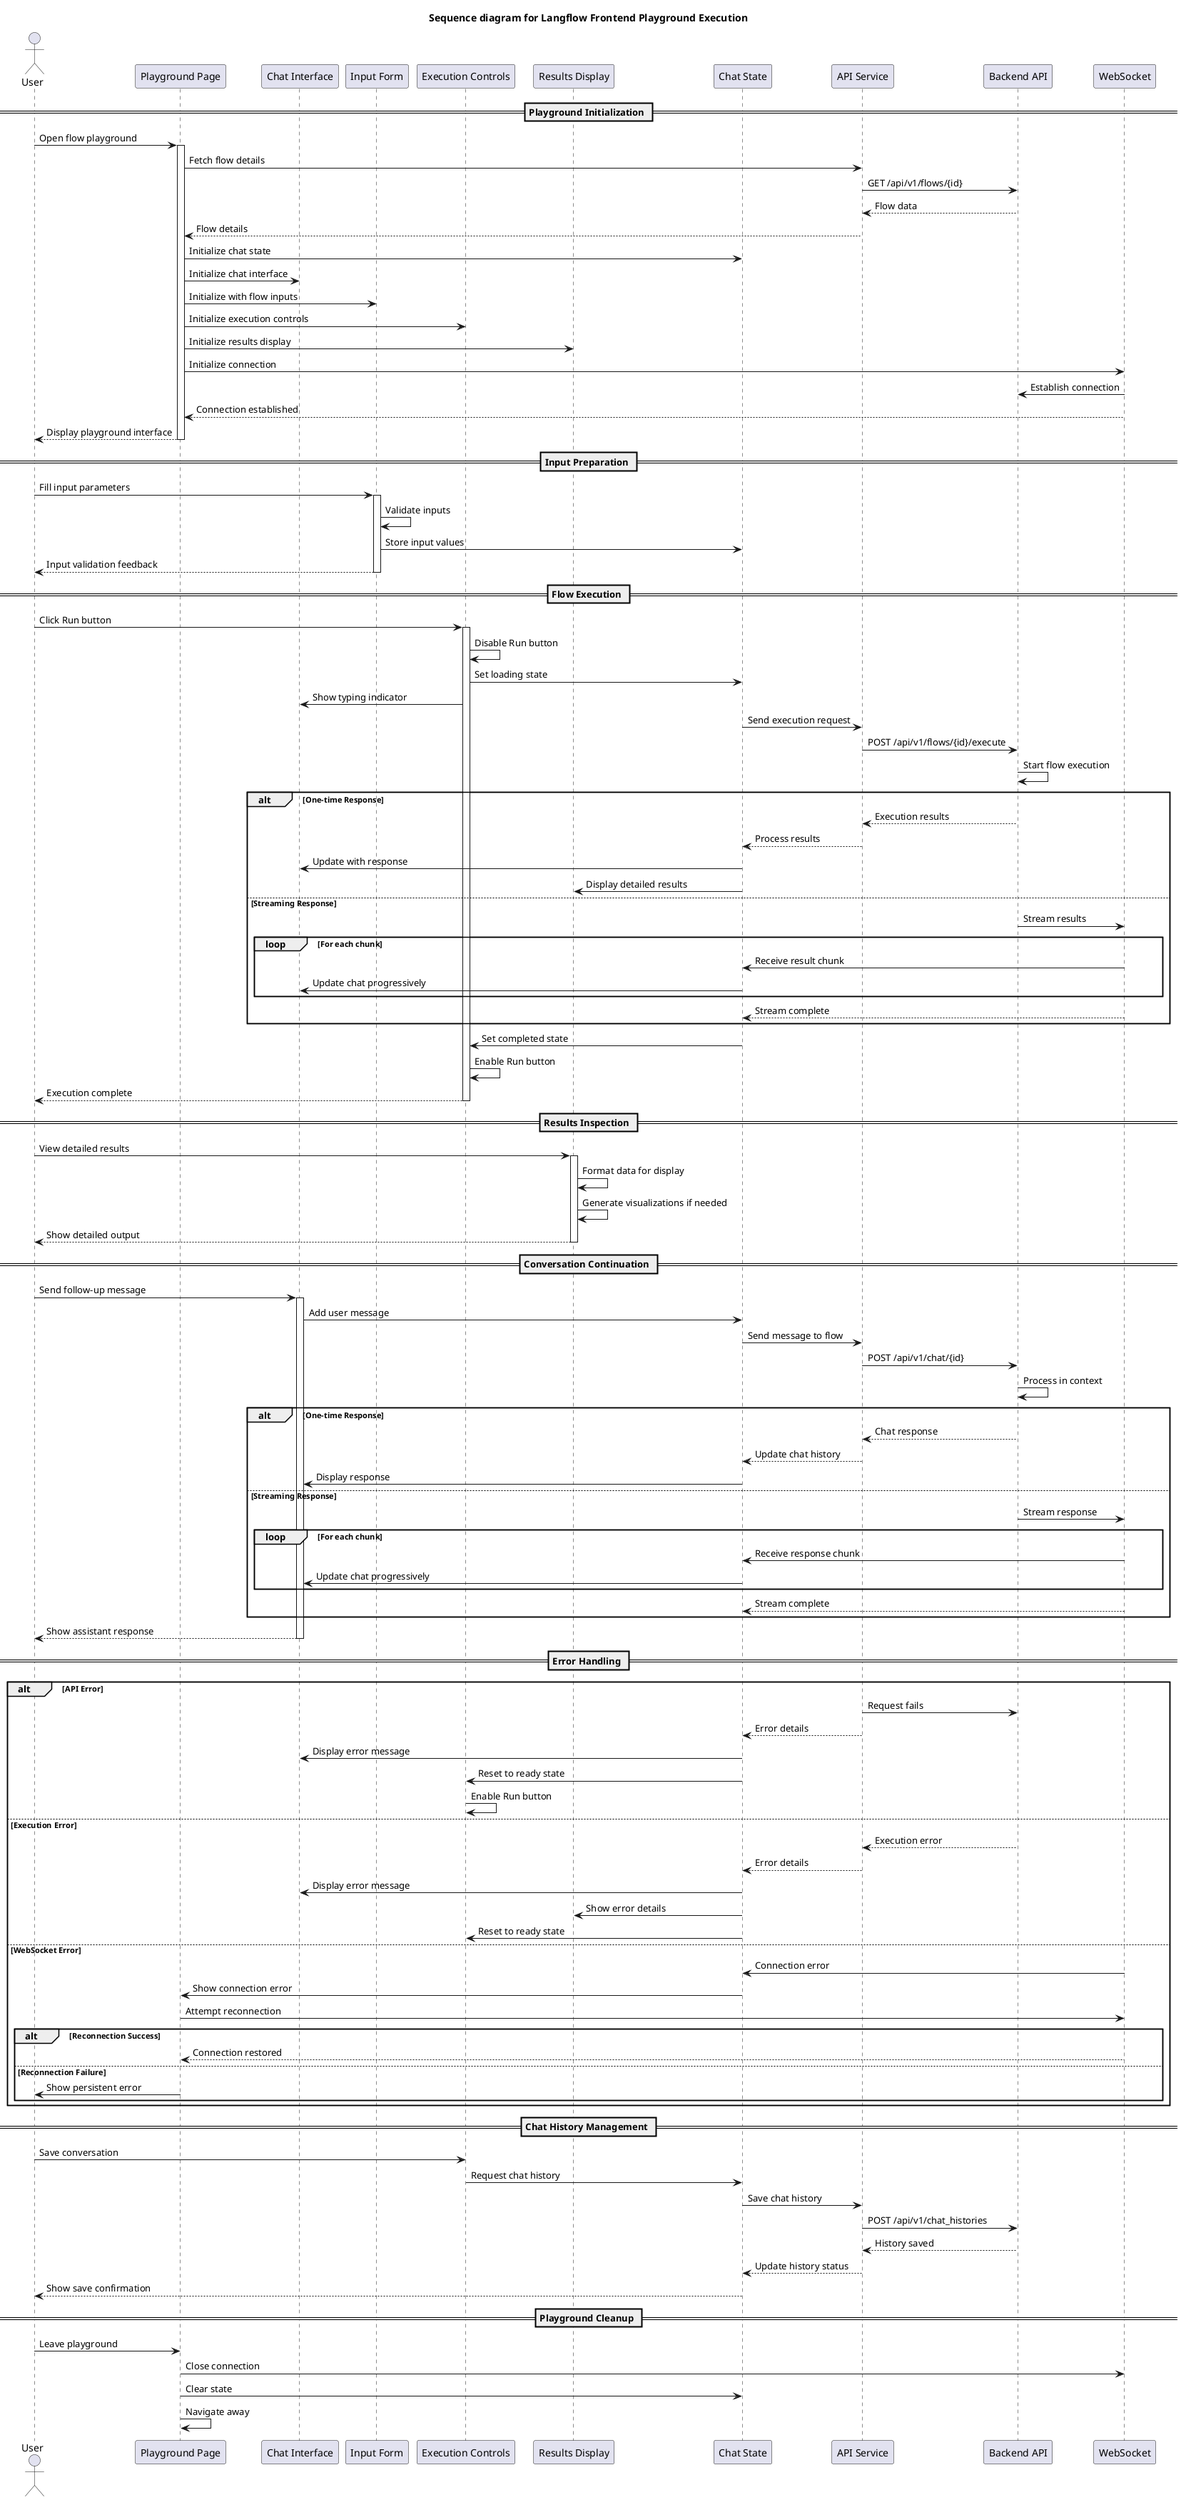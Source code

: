 @startuml Playground_Execution_Sequence
title Sequence diagram for Langflow Frontend Playground Execution

actor "User" as User
participant "Playground Page" as PlaygroundPage
participant "Chat Interface" as ChatUI
participant "Input Form" as InputForm
participant "Execution Controls" as Controls
participant "Results Display" as Results
participant "Chat State" as ChatState
participant "API Service" as APIService
participant "Backend API" as BackendAPI
participant "WebSocket" as WebSocket

== Playground Initialization ==
User -> PlaygroundPage: Open flow playground
activate PlaygroundPage

PlaygroundPage -> APIService: Fetch flow details
APIService -> BackendAPI: GET /api/v1/flows/{id}
BackendAPI --> APIService: Flow data
APIService --> PlaygroundPage: Flow details

PlaygroundPage -> ChatState: Initialize chat state
PlaygroundPage -> ChatUI: Initialize chat interface
PlaygroundPage -> InputForm: Initialize with flow inputs
PlaygroundPage -> Controls: Initialize execution controls
PlaygroundPage -> Results: Initialize results display

PlaygroundPage -> WebSocket: Initialize connection
WebSocket -> BackendAPI: Establish connection
WebSocket --> PlaygroundPage: Connection established

PlaygroundPage --> User: Display playground interface
deactivate PlaygroundPage

== Input Preparation ==
User -> InputForm: Fill input parameters
activate InputForm
InputForm -> InputForm: Validate inputs
InputForm -> ChatState: Store input values
InputForm --> User: Input validation feedback
deactivate InputForm

== Flow Execution ==
User -> Controls: Click Run button
activate Controls
Controls -> Controls: Disable Run button
Controls -> ChatState: Set loading state
Controls -> ChatUI: Show typing indicator

ChatState -> APIService: Send execution request
APIService -> BackendAPI: POST /api/v1/flows/{id}/execute
BackendAPI -> BackendAPI: Start flow execution

alt One-time Response
    BackendAPI --> APIService: Execution results
    APIService --> ChatState: Process results
    ChatState -> ChatUI: Update with response
    ChatState -> Results: Display detailed results
else Streaming Response
    BackendAPI -> WebSocket: Stream results
    loop For each chunk
        WebSocket -> ChatState: Receive result chunk
        ChatState -> ChatUI: Update chat progressively
    end
    WebSocket --> ChatState: Stream complete
end

ChatState -> Controls: Set completed state
Controls -> Controls: Enable Run button
Controls --> User: Execution complete
deactivate Controls

== Results Inspection ==
User -> Results: View detailed results
activate Results
Results -> Results: Format data for display
Results -> Results: Generate visualizations if needed
Results --> User: Show detailed output
deactivate Results

== Conversation Continuation ==
User -> ChatUI: Send follow-up message
activate ChatUI
ChatUI -> ChatState: Add user message
ChatState -> APIService: Send message to flow
APIService -> BackendAPI: POST /api/v1/chat/{id}
BackendAPI -> BackendAPI: Process in context

alt One-time Response
    BackendAPI --> APIService: Chat response
    APIService --> ChatState: Update chat history
    ChatState -> ChatUI: Display response
else Streaming Response
    BackendAPI -> WebSocket: Stream response
    loop For each chunk
        WebSocket -> ChatState: Receive response chunk
        ChatState -> ChatUI: Update chat progressively
    end
    WebSocket --> ChatState: Stream complete
end

ChatUI --> User: Show assistant response
deactivate ChatUI

== Error Handling ==
alt API Error
    APIService -> BackendAPI: Request fails
    APIService --> ChatState: Error details
    ChatState -> ChatUI: Display error message
    ChatState -> Controls: Reset to ready state
    Controls -> Controls: Enable Run button
else Execution Error
    BackendAPI --> APIService: Execution error
    APIService --> ChatState: Error details
    ChatState -> ChatUI: Display error message
    ChatState -> Results: Show error details
    ChatState -> Controls: Reset to ready state
else WebSocket Error
    WebSocket -> ChatState: Connection error
    ChatState -> PlaygroundPage: Show connection error
    PlaygroundPage -> WebSocket: Attempt reconnection
    alt Reconnection Success
        WebSocket --> PlaygroundPage: Connection restored
    else Reconnection Failure
        PlaygroundPage -> User: Show persistent error
    end
end

== Chat History Management ==
User -> Controls: Save conversation
Controls -> ChatState: Request chat history
ChatState -> APIService: Save chat history
APIService -> BackendAPI: POST /api/v1/chat_histories
BackendAPI --> APIService: History saved
APIService --> ChatState: Update history status
ChatState --> User: Show save confirmation

== Playground Cleanup ==
User -> PlaygroundPage: Leave playground
PlaygroundPage -> WebSocket: Close connection
PlaygroundPage -> ChatState: Clear state
PlaygroundPage -> PlaygroundPage: Navigate away

@enduml